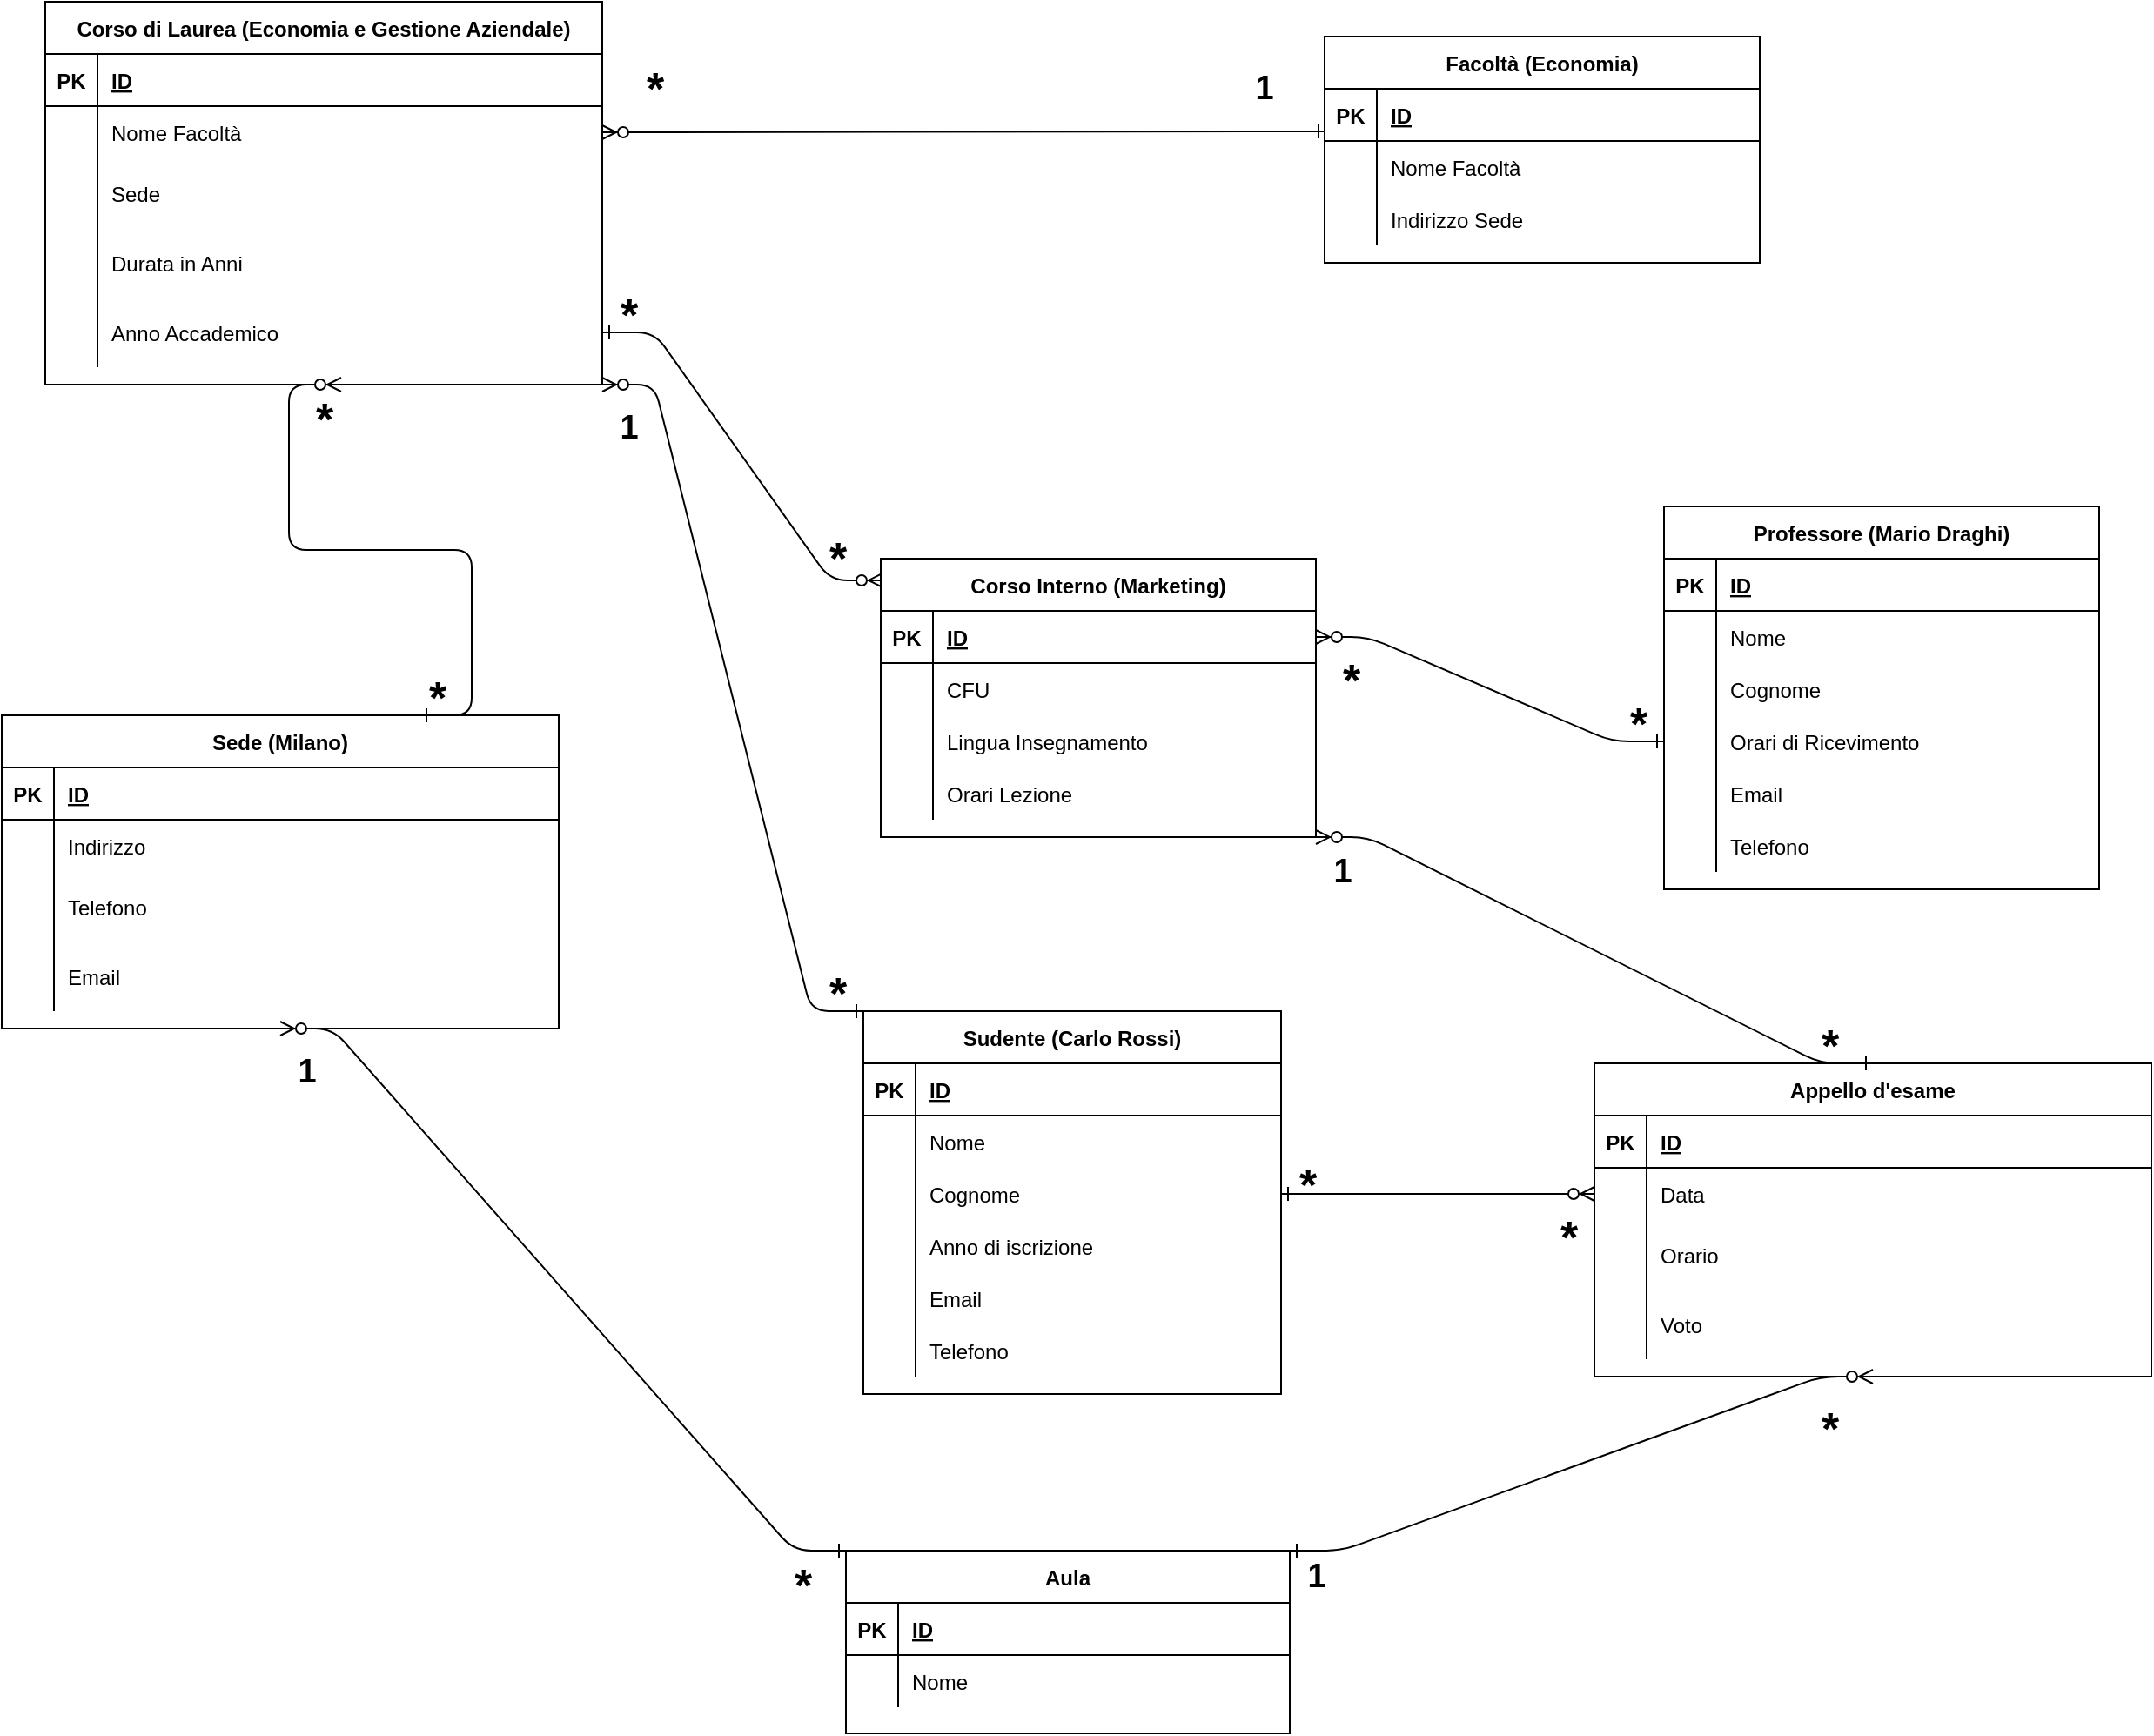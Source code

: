 <mxfile version="16.5.3" type="device"><diagram id="R2lEEEUBdFMjLlhIrx00" name="Page-1"><mxGraphModel dx="2333" dy="781" grid="1" gridSize="10" guides="1" tooltips="1" connect="1" arrows="1" fold="1" page="1" pageScale="1" pageWidth="850" pageHeight="1100" math="0" shadow="0" extFonts="Permanent Marker^https://fonts.googleapis.com/css?family=Permanent+Marker"><root><mxCell id="0"/><mxCell id="1" parent="0"/><mxCell id="C-vyLk0tnHw3VtMMgP7b-1" value="" style="edgeStyle=entityRelationEdgeStyle;endArrow=ERzeroToMany;startArrow=ERone;endFill=1;startFill=0;exitX=0;exitY=0.5;exitDx=0;exitDy=0;entryX=1;entryY=0.5;entryDx=0;entryDy=0;" parent="1" source="2PFIJCaMEV4YmqfhCvTk-51" target="C-vyLk0tnHw3VtMMgP7b-3" edge="1"><mxGeometry width="100" height="100" relative="1" as="geometry"><mxPoint x="200" y="800" as="sourcePoint"/><mxPoint x="150" y="640" as="targetPoint"/></mxGeometry></mxCell><mxCell id="C-vyLk0tnHw3VtMMgP7b-12" value="" style="edgeStyle=entityRelationEdgeStyle;endArrow=ERzeroToMany;startArrow=ERone;endFill=1;startFill=0;entryX=0.004;entryY=0.078;entryDx=0;entryDy=0;entryPerimeter=0;exitX=1;exitY=0.5;exitDx=0;exitDy=0;" parent="1" source="2PFIJCaMEV4YmqfhCvTk-121" target="C-vyLk0tnHw3VtMMgP7b-2" edge="1"><mxGeometry width="100" height="100" relative="1" as="geometry"><mxPoint x="180" y="480" as="sourcePoint"/><mxPoint x="260" y="340" as="targetPoint"/></mxGeometry></mxCell><mxCell id="C-vyLk0tnHw3VtMMgP7b-2" value="Corso Interno (Marketing)" style="shape=table;startSize=30;container=1;collapsible=1;childLayout=tableLayout;fixedRows=1;rowLines=0;fontStyle=1;align=center;resizeLast=1;" parent="1" vertex="1"><mxGeometry x="-80" y="410" width="250" height="160" as="geometry"/></mxCell><mxCell id="C-vyLk0tnHw3VtMMgP7b-3" value="" style="shape=partialRectangle;collapsible=0;dropTarget=0;pointerEvents=0;fillColor=none;points=[[0,0.5],[1,0.5]];portConstraint=eastwest;top=0;left=0;right=0;bottom=1;" parent="C-vyLk0tnHw3VtMMgP7b-2" vertex="1"><mxGeometry y="30" width="250" height="30" as="geometry"/></mxCell><mxCell id="C-vyLk0tnHw3VtMMgP7b-4" value="PK" style="shape=partialRectangle;overflow=hidden;connectable=0;fillColor=none;top=0;left=0;bottom=0;right=0;fontStyle=1;" parent="C-vyLk0tnHw3VtMMgP7b-3" vertex="1"><mxGeometry width="30" height="30" as="geometry"><mxRectangle width="30" height="30" as="alternateBounds"/></mxGeometry></mxCell><mxCell id="C-vyLk0tnHw3VtMMgP7b-5" value="ID" style="shape=partialRectangle;overflow=hidden;connectable=0;fillColor=none;top=0;left=0;bottom=0;right=0;align=left;spacingLeft=6;fontStyle=5;" parent="C-vyLk0tnHw3VtMMgP7b-3" vertex="1"><mxGeometry x="30" width="220" height="30" as="geometry"><mxRectangle width="220" height="30" as="alternateBounds"/></mxGeometry></mxCell><mxCell id="C-vyLk0tnHw3VtMMgP7b-6" value="" style="shape=partialRectangle;collapsible=0;dropTarget=0;pointerEvents=0;fillColor=none;points=[[0,0.5],[1,0.5]];portConstraint=eastwest;top=0;left=0;right=0;bottom=0;" parent="C-vyLk0tnHw3VtMMgP7b-2" vertex="1"><mxGeometry y="60" width="250" height="30" as="geometry"/></mxCell><mxCell id="C-vyLk0tnHw3VtMMgP7b-7" value="" style="shape=partialRectangle;overflow=hidden;connectable=0;fillColor=none;top=0;left=0;bottom=0;right=0;" parent="C-vyLk0tnHw3VtMMgP7b-6" vertex="1"><mxGeometry width="30" height="30" as="geometry"><mxRectangle width="30" height="30" as="alternateBounds"/></mxGeometry></mxCell><mxCell id="C-vyLk0tnHw3VtMMgP7b-8" value="CFU" style="shape=partialRectangle;overflow=hidden;connectable=0;fillColor=none;top=0;left=0;bottom=0;right=0;align=left;spacingLeft=6;" parent="C-vyLk0tnHw3VtMMgP7b-6" vertex="1"><mxGeometry x="30" width="220" height="30" as="geometry"><mxRectangle width="220" height="30" as="alternateBounds"/></mxGeometry></mxCell><mxCell id="2PFIJCaMEV4YmqfhCvTk-15" value="" style="shape=partialRectangle;collapsible=0;dropTarget=0;pointerEvents=0;fillColor=none;points=[[0,0.5],[1,0.5]];portConstraint=eastwest;top=0;left=0;right=0;bottom=0;" vertex="1" parent="C-vyLk0tnHw3VtMMgP7b-2"><mxGeometry y="90" width="250" height="30" as="geometry"/></mxCell><mxCell id="2PFIJCaMEV4YmqfhCvTk-16" value="" style="shape=partialRectangle;overflow=hidden;connectable=0;fillColor=none;top=0;left=0;bottom=0;right=0;" vertex="1" parent="2PFIJCaMEV4YmqfhCvTk-15"><mxGeometry width="30" height="30" as="geometry"><mxRectangle width="30" height="30" as="alternateBounds"/></mxGeometry></mxCell><mxCell id="2PFIJCaMEV4YmqfhCvTk-17" value="Lingua Insegnamento" style="shape=partialRectangle;overflow=hidden;connectable=0;fillColor=none;top=0;left=0;bottom=0;right=0;align=left;spacingLeft=6;" vertex="1" parent="2PFIJCaMEV4YmqfhCvTk-15"><mxGeometry x="30" width="220" height="30" as="geometry"><mxRectangle width="220" height="30" as="alternateBounds"/></mxGeometry></mxCell><mxCell id="2PFIJCaMEV4YmqfhCvTk-151" value="" style="shape=partialRectangle;collapsible=0;dropTarget=0;pointerEvents=0;fillColor=none;points=[[0,0.5],[1,0.5]];portConstraint=eastwest;top=0;left=0;right=0;bottom=0;" vertex="1" parent="C-vyLk0tnHw3VtMMgP7b-2"><mxGeometry y="120" width="250" height="30" as="geometry"/></mxCell><mxCell id="2PFIJCaMEV4YmqfhCvTk-152" value="" style="shape=partialRectangle;overflow=hidden;connectable=0;fillColor=none;top=0;left=0;bottom=0;right=0;" vertex="1" parent="2PFIJCaMEV4YmqfhCvTk-151"><mxGeometry width="30" height="30" as="geometry"><mxRectangle width="30" height="30" as="alternateBounds"/></mxGeometry></mxCell><mxCell id="2PFIJCaMEV4YmqfhCvTk-153" value="Orari Lezione" style="shape=partialRectangle;overflow=hidden;connectable=0;fillColor=none;top=0;left=0;bottom=0;right=0;align=left;spacingLeft=6;" vertex="1" parent="2PFIJCaMEV4YmqfhCvTk-151"><mxGeometry x="30" width="220" height="30" as="geometry"><mxRectangle width="220" height="30" as="alternateBounds"/></mxGeometry></mxCell><mxCell id="2PFIJCaMEV4YmqfhCvTk-18" value="Sudente (Carlo Rossi)" style="shape=table;startSize=30;container=1;collapsible=1;childLayout=tableLayout;fixedRows=1;rowLines=0;fontStyle=1;align=center;resizeLast=1;" vertex="1" parent="1"><mxGeometry x="-90" y="670" width="240" height="220" as="geometry"/></mxCell><mxCell id="2PFIJCaMEV4YmqfhCvTk-19" value="" style="shape=partialRectangle;collapsible=0;dropTarget=0;pointerEvents=0;fillColor=none;points=[[0,0.5],[1,0.5]];portConstraint=eastwest;top=0;left=0;right=0;bottom=1;" vertex="1" parent="2PFIJCaMEV4YmqfhCvTk-18"><mxGeometry y="30" width="240" height="30" as="geometry"/></mxCell><mxCell id="2PFIJCaMEV4YmqfhCvTk-20" value="PK" style="shape=partialRectangle;overflow=hidden;connectable=0;fillColor=none;top=0;left=0;bottom=0;right=0;fontStyle=1;" vertex="1" parent="2PFIJCaMEV4YmqfhCvTk-19"><mxGeometry width="30" height="30" as="geometry"><mxRectangle width="30" height="30" as="alternateBounds"/></mxGeometry></mxCell><mxCell id="2PFIJCaMEV4YmqfhCvTk-21" value="ID" style="shape=partialRectangle;overflow=hidden;connectable=0;fillColor=none;top=0;left=0;bottom=0;right=0;align=left;spacingLeft=6;fontStyle=5;" vertex="1" parent="2PFIJCaMEV4YmqfhCvTk-19"><mxGeometry x="30" width="210" height="30" as="geometry"><mxRectangle width="210" height="30" as="alternateBounds"/></mxGeometry></mxCell><mxCell id="2PFIJCaMEV4YmqfhCvTk-22" value="" style="shape=partialRectangle;collapsible=0;dropTarget=0;pointerEvents=0;fillColor=none;points=[[0,0.5],[1,0.5]];portConstraint=eastwest;top=0;left=0;right=0;bottom=0;" vertex="1" parent="2PFIJCaMEV4YmqfhCvTk-18"><mxGeometry y="60" width="240" height="30" as="geometry"/></mxCell><mxCell id="2PFIJCaMEV4YmqfhCvTk-23" value="" style="shape=partialRectangle;overflow=hidden;connectable=0;fillColor=none;top=0;left=0;bottom=0;right=0;" vertex="1" parent="2PFIJCaMEV4YmqfhCvTk-22"><mxGeometry width="30" height="30" as="geometry"><mxRectangle width="30" height="30" as="alternateBounds"/></mxGeometry></mxCell><mxCell id="2PFIJCaMEV4YmqfhCvTk-24" value="Nome" style="shape=partialRectangle;overflow=hidden;connectable=0;fillColor=none;top=0;left=0;bottom=0;right=0;align=left;spacingLeft=6;" vertex="1" parent="2PFIJCaMEV4YmqfhCvTk-22"><mxGeometry x="30" width="210" height="30" as="geometry"><mxRectangle width="210" height="30" as="alternateBounds"/></mxGeometry></mxCell><mxCell id="2PFIJCaMEV4YmqfhCvTk-25" value="" style="shape=partialRectangle;collapsible=0;dropTarget=0;pointerEvents=0;fillColor=none;points=[[0,0.5],[1,0.5]];portConstraint=eastwest;top=0;left=0;right=0;bottom=0;" vertex="1" parent="2PFIJCaMEV4YmqfhCvTk-18"><mxGeometry y="90" width="240" height="30" as="geometry"/></mxCell><mxCell id="2PFIJCaMEV4YmqfhCvTk-26" value="" style="shape=partialRectangle;overflow=hidden;connectable=0;fillColor=none;top=0;left=0;bottom=0;right=0;" vertex="1" parent="2PFIJCaMEV4YmqfhCvTk-25"><mxGeometry width="30" height="30" as="geometry"><mxRectangle width="30" height="30" as="alternateBounds"/></mxGeometry></mxCell><mxCell id="2PFIJCaMEV4YmqfhCvTk-27" value="Cognome" style="shape=partialRectangle;overflow=hidden;connectable=0;fillColor=none;top=0;left=0;bottom=0;right=0;align=left;spacingLeft=6;" vertex="1" parent="2PFIJCaMEV4YmqfhCvTk-25"><mxGeometry x="30" width="210" height="30" as="geometry"><mxRectangle width="210" height="30" as="alternateBounds"/></mxGeometry></mxCell><mxCell id="2PFIJCaMEV4YmqfhCvTk-28" value="" style="shape=partialRectangle;collapsible=0;dropTarget=0;pointerEvents=0;fillColor=none;points=[[0,0.5],[1,0.5]];portConstraint=eastwest;top=0;left=0;right=0;bottom=0;" vertex="1" parent="2PFIJCaMEV4YmqfhCvTk-18"><mxGeometry y="120" width="240" height="30" as="geometry"/></mxCell><mxCell id="2PFIJCaMEV4YmqfhCvTk-29" value="" style="shape=partialRectangle;overflow=hidden;connectable=0;fillColor=none;top=0;left=0;bottom=0;right=0;" vertex="1" parent="2PFIJCaMEV4YmqfhCvTk-28"><mxGeometry width="30" height="30" as="geometry"><mxRectangle width="30" height="30" as="alternateBounds"/></mxGeometry></mxCell><mxCell id="2PFIJCaMEV4YmqfhCvTk-30" value="Anno di iscrizione" style="shape=partialRectangle;overflow=hidden;connectable=0;fillColor=none;top=0;left=0;bottom=0;right=0;align=left;spacingLeft=6;" vertex="1" parent="2PFIJCaMEV4YmqfhCvTk-28"><mxGeometry x="30" width="210" height="30" as="geometry"><mxRectangle width="210" height="30" as="alternateBounds"/></mxGeometry></mxCell><mxCell id="2PFIJCaMEV4YmqfhCvTk-31" value="" style="shape=partialRectangle;collapsible=0;dropTarget=0;pointerEvents=0;fillColor=none;points=[[0,0.5],[1,0.5]];portConstraint=eastwest;top=0;left=0;right=0;bottom=0;" vertex="1" parent="2PFIJCaMEV4YmqfhCvTk-18"><mxGeometry y="150" width="240" height="30" as="geometry"/></mxCell><mxCell id="2PFIJCaMEV4YmqfhCvTk-32" value="" style="shape=partialRectangle;overflow=hidden;connectable=0;fillColor=none;top=0;left=0;bottom=0;right=0;" vertex="1" parent="2PFIJCaMEV4YmqfhCvTk-31"><mxGeometry width="30" height="30" as="geometry"><mxRectangle width="30" height="30" as="alternateBounds"/></mxGeometry></mxCell><mxCell id="2PFIJCaMEV4YmqfhCvTk-33" value="Email" style="shape=partialRectangle;overflow=hidden;connectable=0;fillColor=none;top=0;left=0;bottom=0;right=0;align=left;spacingLeft=6;" vertex="1" parent="2PFIJCaMEV4YmqfhCvTk-31"><mxGeometry x="30" width="210" height="30" as="geometry"><mxRectangle width="210" height="30" as="alternateBounds"/></mxGeometry></mxCell><mxCell id="2PFIJCaMEV4YmqfhCvTk-34" value="" style="shape=partialRectangle;collapsible=0;dropTarget=0;pointerEvents=0;fillColor=none;points=[[0,0.5],[1,0.5]];portConstraint=eastwest;top=0;left=0;right=0;bottom=0;" vertex="1" parent="2PFIJCaMEV4YmqfhCvTk-18"><mxGeometry y="180" width="240" height="30" as="geometry"/></mxCell><mxCell id="2PFIJCaMEV4YmqfhCvTk-35" value="" style="shape=partialRectangle;overflow=hidden;connectable=0;fillColor=none;top=0;left=0;bottom=0;right=0;" vertex="1" parent="2PFIJCaMEV4YmqfhCvTk-34"><mxGeometry width="30" height="30" as="geometry"><mxRectangle width="30" height="30" as="alternateBounds"/></mxGeometry></mxCell><mxCell id="2PFIJCaMEV4YmqfhCvTk-36" value="Telefono" style="shape=partialRectangle;overflow=hidden;connectable=0;fillColor=none;top=0;left=0;bottom=0;right=0;align=left;spacingLeft=6;" vertex="1" parent="2PFIJCaMEV4YmqfhCvTk-34"><mxGeometry x="30" width="210" height="30" as="geometry"><mxRectangle width="210" height="30" as="alternateBounds"/></mxGeometry></mxCell><mxCell id="2PFIJCaMEV4YmqfhCvTk-41" value="Professore (Mario Draghi)" style="shape=table;startSize=30;container=1;collapsible=1;childLayout=tableLayout;fixedRows=1;rowLines=0;fontStyle=1;align=center;resizeLast=1;" vertex="1" parent="1"><mxGeometry x="370" y="380" width="250" height="220" as="geometry"/></mxCell><mxCell id="2PFIJCaMEV4YmqfhCvTk-42" value="" style="shape=partialRectangle;collapsible=0;dropTarget=0;pointerEvents=0;fillColor=none;points=[[0,0.5],[1,0.5]];portConstraint=eastwest;top=0;left=0;right=0;bottom=1;" vertex="1" parent="2PFIJCaMEV4YmqfhCvTk-41"><mxGeometry y="30" width="250" height="30" as="geometry"/></mxCell><mxCell id="2PFIJCaMEV4YmqfhCvTk-43" value="PK" style="shape=partialRectangle;overflow=hidden;connectable=0;fillColor=none;top=0;left=0;bottom=0;right=0;fontStyle=1;" vertex="1" parent="2PFIJCaMEV4YmqfhCvTk-42"><mxGeometry width="30" height="30" as="geometry"><mxRectangle width="30" height="30" as="alternateBounds"/></mxGeometry></mxCell><mxCell id="2PFIJCaMEV4YmqfhCvTk-44" value="ID" style="shape=partialRectangle;overflow=hidden;connectable=0;fillColor=none;top=0;left=0;bottom=0;right=0;align=left;spacingLeft=6;fontStyle=5;" vertex="1" parent="2PFIJCaMEV4YmqfhCvTk-42"><mxGeometry x="30" width="220" height="30" as="geometry"><mxRectangle width="220" height="30" as="alternateBounds"/></mxGeometry></mxCell><mxCell id="2PFIJCaMEV4YmqfhCvTk-45" value="" style="shape=partialRectangle;collapsible=0;dropTarget=0;pointerEvents=0;fillColor=none;points=[[0,0.5],[1,0.5]];portConstraint=eastwest;top=0;left=0;right=0;bottom=0;" vertex="1" parent="2PFIJCaMEV4YmqfhCvTk-41"><mxGeometry y="60" width="250" height="30" as="geometry"/></mxCell><mxCell id="2PFIJCaMEV4YmqfhCvTk-46" value="" style="shape=partialRectangle;overflow=hidden;connectable=0;fillColor=none;top=0;left=0;bottom=0;right=0;" vertex="1" parent="2PFIJCaMEV4YmqfhCvTk-45"><mxGeometry width="30" height="30" as="geometry"><mxRectangle width="30" height="30" as="alternateBounds"/></mxGeometry></mxCell><mxCell id="2PFIJCaMEV4YmqfhCvTk-47" value="Nome" style="shape=partialRectangle;overflow=hidden;connectable=0;fillColor=none;top=0;left=0;bottom=0;right=0;align=left;spacingLeft=6;" vertex="1" parent="2PFIJCaMEV4YmqfhCvTk-45"><mxGeometry x="30" width="220" height="30" as="geometry"><mxRectangle width="220" height="30" as="alternateBounds"/></mxGeometry></mxCell><mxCell id="2PFIJCaMEV4YmqfhCvTk-48" value="" style="shape=partialRectangle;collapsible=0;dropTarget=0;pointerEvents=0;fillColor=none;points=[[0,0.5],[1,0.5]];portConstraint=eastwest;top=0;left=0;right=0;bottom=0;" vertex="1" parent="2PFIJCaMEV4YmqfhCvTk-41"><mxGeometry y="90" width="250" height="30" as="geometry"/></mxCell><mxCell id="2PFIJCaMEV4YmqfhCvTk-49" value="" style="shape=partialRectangle;overflow=hidden;connectable=0;fillColor=none;top=0;left=0;bottom=0;right=0;" vertex="1" parent="2PFIJCaMEV4YmqfhCvTk-48"><mxGeometry width="30" height="30" as="geometry"><mxRectangle width="30" height="30" as="alternateBounds"/></mxGeometry></mxCell><mxCell id="2PFIJCaMEV4YmqfhCvTk-50" value="Cognome" style="shape=partialRectangle;overflow=hidden;connectable=0;fillColor=none;top=0;left=0;bottom=0;right=0;align=left;spacingLeft=6;" vertex="1" parent="2PFIJCaMEV4YmqfhCvTk-48"><mxGeometry x="30" width="220" height="30" as="geometry"><mxRectangle width="220" height="30" as="alternateBounds"/></mxGeometry></mxCell><mxCell id="2PFIJCaMEV4YmqfhCvTk-51" value="" style="shape=partialRectangle;collapsible=0;dropTarget=0;pointerEvents=0;fillColor=none;points=[[0,0.5],[1,0.5]];portConstraint=eastwest;top=0;left=0;right=0;bottom=0;" vertex="1" parent="2PFIJCaMEV4YmqfhCvTk-41"><mxGeometry y="120" width="250" height="30" as="geometry"/></mxCell><mxCell id="2PFIJCaMEV4YmqfhCvTk-52" value="" style="shape=partialRectangle;overflow=hidden;connectable=0;fillColor=none;top=0;left=0;bottom=0;right=0;" vertex="1" parent="2PFIJCaMEV4YmqfhCvTk-51"><mxGeometry width="30" height="30" as="geometry"><mxRectangle width="30" height="30" as="alternateBounds"/></mxGeometry></mxCell><mxCell id="2PFIJCaMEV4YmqfhCvTk-53" value="Orari di Ricevimento" style="shape=partialRectangle;overflow=hidden;connectable=0;fillColor=none;top=0;left=0;bottom=0;right=0;align=left;spacingLeft=6;" vertex="1" parent="2PFIJCaMEV4YmqfhCvTk-51"><mxGeometry x="30" width="220" height="30" as="geometry"><mxRectangle width="220" height="30" as="alternateBounds"/></mxGeometry></mxCell><mxCell id="2PFIJCaMEV4YmqfhCvTk-54" value="" style="shape=partialRectangle;collapsible=0;dropTarget=0;pointerEvents=0;fillColor=none;points=[[0,0.5],[1,0.5]];portConstraint=eastwest;top=0;left=0;right=0;bottom=0;" vertex="1" parent="2PFIJCaMEV4YmqfhCvTk-41"><mxGeometry y="150" width="250" height="30" as="geometry"/></mxCell><mxCell id="2PFIJCaMEV4YmqfhCvTk-55" value="" style="shape=partialRectangle;overflow=hidden;connectable=0;fillColor=none;top=0;left=0;bottom=0;right=0;" vertex="1" parent="2PFIJCaMEV4YmqfhCvTk-54"><mxGeometry width="30" height="30" as="geometry"><mxRectangle width="30" height="30" as="alternateBounds"/></mxGeometry></mxCell><mxCell id="2PFIJCaMEV4YmqfhCvTk-56" value="Email" style="shape=partialRectangle;overflow=hidden;connectable=0;fillColor=none;top=0;left=0;bottom=0;right=0;align=left;spacingLeft=6;" vertex="1" parent="2PFIJCaMEV4YmqfhCvTk-54"><mxGeometry x="30" width="220" height="30" as="geometry"><mxRectangle width="220" height="30" as="alternateBounds"/></mxGeometry></mxCell><mxCell id="2PFIJCaMEV4YmqfhCvTk-57" value="" style="shape=partialRectangle;collapsible=0;dropTarget=0;pointerEvents=0;fillColor=none;points=[[0,0.5],[1,0.5]];portConstraint=eastwest;top=0;left=0;right=0;bottom=0;" vertex="1" parent="2PFIJCaMEV4YmqfhCvTk-41"><mxGeometry y="180" width="250" height="30" as="geometry"/></mxCell><mxCell id="2PFIJCaMEV4YmqfhCvTk-58" value="" style="shape=partialRectangle;overflow=hidden;connectable=0;fillColor=none;top=0;left=0;bottom=0;right=0;" vertex="1" parent="2PFIJCaMEV4YmqfhCvTk-57"><mxGeometry width="30" height="30" as="geometry"><mxRectangle width="30" height="30" as="alternateBounds"/></mxGeometry></mxCell><mxCell id="2PFIJCaMEV4YmqfhCvTk-59" value="Telefono" style="shape=partialRectangle;overflow=hidden;connectable=0;fillColor=none;top=0;left=0;bottom=0;right=0;align=left;spacingLeft=6;" vertex="1" parent="2PFIJCaMEV4YmqfhCvTk-57"><mxGeometry x="30" width="220" height="30" as="geometry"><mxRectangle width="220" height="30" as="alternateBounds"/></mxGeometry></mxCell><mxCell id="2PFIJCaMEV4YmqfhCvTk-60" value="Facoltà (Economia)" style="shape=table;startSize=30;container=1;collapsible=1;childLayout=tableLayout;fixedRows=1;rowLines=0;fontStyle=1;align=center;resizeLast=1;" vertex="1" parent="1"><mxGeometry x="175" y="110" width="250" height="130" as="geometry"/></mxCell><mxCell id="2PFIJCaMEV4YmqfhCvTk-61" value="" style="shape=partialRectangle;collapsible=0;dropTarget=0;pointerEvents=0;fillColor=none;points=[[0,0.5],[1,0.5]];portConstraint=eastwest;top=0;left=0;right=0;bottom=1;" vertex="1" parent="2PFIJCaMEV4YmqfhCvTk-60"><mxGeometry y="30" width="250" height="30" as="geometry"/></mxCell><mxCell id="2PFIJCaMEV4YmqfhCvTk-62" value="PK" style="shape=partialRectangle;overflow=hidden;connectable=0;fillColor=none;top=0;left=0;bottom=0;right=0;fontStyle=1;" vertex="1" parent="2PFIJCaMEV4YmqfhCvTk-61"><mxGeometry width="30" height="30" as="geometry"><mxRectangle width="30" height="30" as="alternateBounds"/></mxGeometry></mxCell><mxCell id="2PFIJCaMEV4YmqfhCvTk-63" value="ID" style="shape=partialRectangle;overflow=hidden;connectable=0;fillColor=none;top=0;left=0;bottom=0;right=0;align=left;spacingLeft=6;fontStyle=5;" vertex="1" parent="2PFIJCaMEV4YmqfhCvTk-61"><mxGeometry x="30" width="220" height="30" as="geometry"><mxRectangle width="220" height="30" as="alternateBounds"/></mxGeometry></mxCell><mxCell id="2PFIJCaMEV4YmqfhCvTk-64" value="" style="shape=partialRectangle;collapsible=0;dropTarget=0;pointerEvents=0;fillColor=none;points=[[0,0.5],[1,0.5]];portConstraint=eastwest;top=0;left=0;right=0;bottom=0;" vertex="1" parent="2PFIJCaMEV4YmqfhCvTk-60"><mxGeometry y="60" width="250" height="30" as="geometry"/></mxCell><mxCell id="2PFIJCaMEV4YmqfhCvTk-65" value="" style="shape=partialRectangle;overflow=hidden;connectable=0;fillColor=none;top=0;left=0;bottom=0;right=0;" vertex="1" parent="2PFIJCaMEV4YmqfhCvTk-64"><mxGeometry width="30" height="30" as="geometry"><mxRectangle width="30" height="30" as="alternateBounds"/></mxGeometry></mxCell><mxCell id="2PFIJCaMEV4YmqfhCvTk-66" value="Nome Facoltà" style="shape=partialRectangle;overflow=hidden;connectable=0;fillColor=none;top=0;left=0;bottom=0;right=0;align=left;spacingLeft=6;" vertex="1" parent="2PFIJCaMEV4YmqfhCvTk-64"><mxGeometry x="30" width="220" height="30" as="geometry"><mxRectangle width="220" height="30" as="alternateBounds"/></mxGeometry></mxCell><mxCell id="2PFIJCaMEV4YmqfhCvTk-76" value="" style="shape=partialRectangle;collapsible=0;dropTarget=0;pointerEvents=0;fillColor=none;points=[[0,0.5],[1,0.5]];portConstraint=eastwest;top=0;left=0;right=0;bottom=0;" vertex="1" parent="2PFIJCaMEV4YmqfhCvTk-60"><mxGeometry y="90" width="250" height="30" as="geometry"/></mxCell><mxCell id="2PFIJCaMEV4YmqfhCvTk-77" value="" style="shape=partialRectangle;overflow=hidden;connectable=0;fillColor=none;top=0;left=0;bottom=0;right=0;" vertex="1" parent="2PFIJCaMEV4YmqfhCvTk-76"><mxGeometry width="30" height="30" as="geometry"><mxRectangle width="30" height="30" as="alternateBounds"/></mxGeometry></mxCell><mxCell id="2PFIJCaMEV4YmqfhCvTk-78" value="Indirizzo Sede" style="shape=partialRectangle;overflow=hidden;connectable=0;fillColor=none;top=0;left=0;bottom=0;right=0;align=left;spacingLeft=6;" vertex="1" parent="2PFIJCaMEV4YmqfhCvTk-76"><mxGeometry x="30" width="220" height="30" as="geometry"><mxRectangle width="220" height="30" as="alternateBounds"/></mxGeometry></mxCell><mxCell id="2PFIJCaMEV4YmqfhCvTk-79" value="Corso di Laurea (Economia e Gestione Aziendale)" style="shape=table;startSize=30;container=1;collapsible=1;childLayout=tableLayout;fixedRows=1;rowLines=0;fontStyle=1;align=center;resizeLast=1;" vertex="1" parent="1"><mxGeometry x="-560" y="90" width="320" height="220" as="geometry"/></mxCell><mxCell id="2PFIJCaMEV4YmqfhCvTk-80" value="" style="shape=partialRectangle;collapsible=0;dropTarget=0;pointerEvents=0;fillColor=none;points=[[0,0.5],[1,0.5]];portConstraint=eastwest;top=0;left=0;right=0;bottom=1;" vertex="1" parent="2PFIJCaMEV4YmqfhCvTk-79"><mxGeometry y="30" width="320" height="30" as="geometry"/></mxCell><mxCell id="2PFIJCaMEV4YmqfhCvTk-81" value="PK" style="shape=partialRectangle;overflow=hidden;connectable=0;fillColor=none;top=0;left=0;bottom=0;right=0;fontStyle=1;" vertex="1" parent="2PFIJCaMEV4YmqfhCvTk-80"><mxGeometry width="30" height="30" as="geometry"><mxRectangle width="30" height="30" as="alternateBounds"/></mxGeometry></mxCell><mxCell id="2PFIJCaMEV4YmqfhCvTk-82" value="ID" style="shape=partialRectangle;overflow=hidden;connectable=0;fillColor=none;top=0;left=0;bottom=0;right=0;align=left;spacingLeft=6;fontStyle=5;" vertex="1" parent="2PFIJCaMEV4YmqfhCvTk-80"><mxGeometry x="30" width="290" height="30" as="geometry"><mxRectangle width="290" height="30" as="alternateBounds"/></mxGeometry></mxCell><mxCell id="2PFIJCaMEV4YmqfhCvTk-83" value="" style="shape=partialRectangle;collapsible=0;dropTarget=0;pointerEvents=0;fillColor=none;points=[[0,0.5],[1,0.5]];portConstraint=eastwest;top=0;left=0;right=0;bottom=0;" vertex="1" parent="2PFIJCaMEV4YmqfhCvTk-79"><mxGeometry y="60" width="320" height="30" as="geometry"/></mxCell><mxCell id="2PFIJCaMEV4YmqfhCvTk-84" value="" style="shape=partialRectangle;overflow=hidden;connectable=0;fillColor=none;top=0;left=0;bottom=0;right=0;" vertex="1" parent="2PFIJCaMEV4YmqfhCvTk-83"><mxGeometry width="30" height="30" as="geometry"><mxRectangle width="30" height="30" as="alternateBounds"/></mxGeometry></mxCell><mxCell id="2PFIJCaMEV4YmqfhCvTk-85" value="Nome Facoltà" style="shape=partialRectangle;overflow=hidden;connectable=0;fillColor=none;top=0;left=0;bottom=0;right=0;align=left;spacingLeft=6;" vertex="1" parent="2PFIJCaMEV4YmqfhCvTk-83"><mxGeometry x="30" width="290" height="30" as="geometry"><mxRectangle width="290" height="30" as="alternateBounds"/></mxGeometry></mxCell><mxCell id="2PFIJCaMEV4YmqfhCvTk-86" value="" style="shape=partialRectangle;collapsible=0;dropTarget=0;pointerEvents=0;fillColor=none;points=[[0,0.5],[1,0.5]];portConstraint=eastwest;top=0;left=0;right=0;bottom=0;" vertex="1" parent="2PFIJCaMEV4YmqfhCvTk-79"><mxGeometry y="90" width="320" height="40" as="geometry"/></mxCell><mxCell id="2PFIJCaMEV4YmqfhCvTk-87" value="" style="shape=partialRectangle;overflow=hidden;connectable=0;fillColor=none;top=0;left=0;bottom=0;right=0;" vertex="1" parent="2PFIJCaMEV4YmqfhCvTk-86"><mxGeometry width="30" height="40" as="geometry"><mxRectangle width="30" height="40" as="alternateBounds"/></mxGeometry></mxCell><mxCell id="2PFIJCaMEV4YmqfhCvTk-88" value="Sede" style="shape=partialRectangle;overflow=hidden;connectable=0;fillColor=none;top=0;left=0;bottom=0;right=0;align=left;spacingLeft=6;" vertex="1" parent="2PFIJCaMEV4YmqfhCvTk-86"><mxGeometry x="30" width="290" height="40" as="geometry"><mxRectangle width="290" height="40" as="alternateBounds"/></mxGeometry></mxCell><mxCell id="2PFIJCaMEV4YmqfhCvTk-104" value="" style="shape=partialRectangle;collapsible=0;dropTarget=0;pointerEvents=0;fillColor=none;points=[[0,0.5],[1,0.5]];portConstraint=eastwest;top=0;left=0;right=0;bottom=0;" vertex="1" parent="2PFIJCaMEV4YmqfhCvTk-79"><mxGeometry y="130" width="320" height="40" as="geometry"/></mxCell><mxCell id="2PFIJCaMEV4YmqfhCvTk-105" value="" style="shape=partialRectangle;overflow=hidden;connectable=0;fillColor=none;top=0;left=0;bottom=0;right=0;" vertex="1" parent="2PFIJCaMEV4YmqfhCvTk-104"><mxGeometry width="30" height="40" as="geometry"><mxRectangle width="30" height="40" as="alternateBounds"/></mxGeometry></mxCell><mxCell id="2PFIJCaMEV4YmqfhCvTk-106" value="Durata in Anni" style="shape=partialRectangle;overflow=hidden;connectable=0;fillColor=none;top=0;left=0;bottom=0;right=0;align=left;spacingLeft=6;" vertex="1" parent="2PFIJCaMEV4YmqfhCvTk-104"><mxGeometry x="30" width="290" height="40" as="geometry"><mxRectangle width="290" height="40" as="alternateBounds"/></mxGeometry></mxCell><mxCell id="2PFIJCaMEV4YmqfhCvTk-121" value="" style="shape=partialRectangle;collapsible=0;dropTarget=0;pointerEvents=0;fillColor=none;points=[[0,0.5],[1,0.5]];portConstraint=eastwest;top=0;left=0;right=0;bottom=0;" vertex="1" parent="2PFIJCaMEV4YmqfhCvTk-79"><mxGeometry y="170" width="320" height="40" as="geometry"/></mxCell><mxCell id="2PFIJCaMEV4YmqfhCvTk-122" value="" style="shape=partialRectangle;overflow=hidden;connectable=0;fillColor=none;top=0;left=0;bottom=0;right=0;" vertex="1" parent="2PFIJCaMEV4YmqfhCvTk-121"><mxGeometry width="30" height="40" as="geometry"><mxRectangle width="30" height="40" as="alternateBounds"/></mxGeometry></mxCell><mxCell id="2PFIJCaMEV4YmqfhCvTk-123" value="Anno Accademico" style="shape=partialRectangle;overflow=hidden;connectable=0;fillColor=none;top=0;left=0;bottom=0;right=0;align=left;spacingLeft=6;" vertex="1" parent="2PFIJCaMEV4YmqfhCvTk-121"><mxGeometry x="30" width="290" height="40" as="geometry"><mxRectangle width="290" height="40" as="alternateBounds"/></mxGeometry></mxCell><mxCell id="2PFIJCaMEV4YmqfhCvTk-107" value="Sede (Milano)" style="shape=table;startSize=30;container=1;collapsible=1;childLayout=tableLayout;fixedRows=1;rowLines=0;fontStyle=1;align=center;resizeLast=1;" vertex="1" parent="1"><mxGeometry x="-585" y="500" width="320" height="180" as="geometry"/></mxCell><mxCell id="2PFIJCaMEV4YmqfhCvTk-108" value="" style="shape=partialRectangle;collapsible=0;dropTarget=0;pointerEvents=0;fillColor=none;points=[[0,0.5],[1,0.5]];portConstraint=eastwest;top=0;left=0;right=0;bottom=1;" vertex="1" parent="2PFIJCaMEV4YmqfhCvTk-107"><mxGeometry y="30" width="320" height="30" as="geometry"/></mxCell><mxCell id="2PFIJCaMEV4YmqfhCvTk-109" value="PK" style="shape=partialRectangle;overflow=hidden;connectable=0;fillColor=none;top=0;left=0;bottom=0;right=0;fontStyle=1;" vertex="1" parent="2PFIJCaMEV4YmqfhCvTk-108"><mxGeometry width="30" height="30" as="geometry"><mxRectangle width="30" height="30" as="alternateBounds"/></mxGeometry></mxCell><mxCell id="2PFIJCaMEV4YmqfhCvTk-110" value="ID" style="shape=partialRectangle;overflow=hidden;connectable=0;fillColor=none;top=0;left=0;bottom=0;right=0;align=left;spacingLeft=6;fontStyle=5;" vertex="1" parent="2PFIJCaMEV4YmqfhCvTk-108"><mxGeometry x="30" width="290" height="30" as="geometry"><mxRectangle width="290" height="30" as="alternateBounds"/></mxGeometry></mxCell><mxCell id="2PFIJCaMEV4YmqfhCvTk-111" value="" style="shape=partialRectangle;collapsible=0;dropTarget=0;pointerEvents=0;fillColor=none;points=[[0,0.5],[1,0.5]];portConstraint=eastwest;top=0;left=0;right=0;bottom=0;" vertex="1" parent="2PFIJCaMEV4YmqfhCvTk-107"><mxGeometry y="60" width="320" height="30" as="geometry"/></mxCell><mxCell id="2PFIJCaMEV4YmqfhCvTk-112" value="" style="shape=partialRectangle;overflow=hidden;connectable=0;fillColor=none;top=0;left=0;bottom=0;right=0;" vertex="1" parent="2PFIJCaMEV4YmqfhCvTk-111"><mxGeometry width="30" height="30" as="geometry"><mxRectangle width="30" height="30" as="alternateBounds"/></mxGeometry></mxCell><mxCell id="2PFIJCaMEV4YmqfhCvTk-113" value="Indirizzo" style="shape=partialRectangle;overflow=hidden;connectable=0;fillColor=none;top=0;left=0;bottom=0;right=0;align=left;spacingLeft=6;" vertex="1" parent="2PFIJCaMEV4YmqfhCvTk-111"><mxGeometry x="30" width="290" height="30" as="geometry"><mxRectangle width="290" height="30" as="alternateBounds"/></mxGeometry></mxCell><mxCell id="2PFIJCaMEV4YmqfhCvTk-114" value="" style="shape=partialRectangle;collapsible=0;dropTarget=0;pointerEvents=0;fillColor=none;points=[[0,0.5],[1,0.5]];portConstraint=eastwest;top=0;left=0;right=0;bottom=0;" vertex="1" parent="2PFIJCaMEV4YmqfhCvTk-107"><mxGeometry y="90" width="320" height="40" as="geometry"/></mxCell><mxCell id="2PFIJCaMEV4YmqfhCvTk-115" value="" style="shape=partialRectangle;overflow=hidden;connectable=0;fillColor=none;top=0;left=0;bottom=0;right=0;" vertex="1" parent="2PFIJCaMEV4YmqfhCvTk-114"><mxGeometry width="30" height="40" as="geometry"><mxRectangle width="30" height="40" as="alternateBounds"/></mxGeometry></mxCell><mxCell id="2PFIJCaMEV4YmqfhCvTk-116" value="Telefono" style="shape=partialRectangle;overflow=hidden;connectable=0;fillColor=none;top=0;left=0;bottom=0;right=0;align=left;spacingLeft=6;" vertex="1" parent="2PFIJCaMEV4YmqfhCvTk-114"><mxGeometry x="30" width="290" height="40" as="geometry"><mxRectangle width="290" height="40" as="alternateBounds"/></mxGeometry></mxCell><mxCell id="2PFIJCaMEV4YmqfhCvTk-124" value="" style="shape=partialRectangle;collapsible=0;dropTarget=0;pointerEvents=0;fillColor=none;points=[[0,0.5],[1,0.5]];portConstraint=eastwest;top=0;left=0;right=0;bottom=0;" vertex="1" parent="2PFIJCaMEV4YmqfhCvTk-107"><mxGeometry y="130" width="320" height="40" as="geometry"/></mxCell><mxCell id="2PFIJCaMEV4YmqfhCvTk-125" value="" style="shape=partialRectangle;overflow=hidden;connectable=0;fillColor=none;top=0;left=0;bottom=0;right=0;" vertex="1" parent="2PFIJCaMEV4YmqfhCvTk-124"><mxGeometry width="30" height="40" as="geometry"><mxRectangle width="30" height="40" as="alternateBounds"/></mxGeometry></mxCell><mxCell id="2PFIJCaMEV4YmqfhCvTk-126" value="Email" style="shape=partialRectangle;overflow=hidden;connectable=0;fillColor=none;top=0;left=0;bottom=0;right=0;align=left;spacingLeft=6;" vertex="1" parent="2PFIJCaMEV4YmqfhCvTk-124"><mxGeometry x="30" width="290" height="40" as="geometry"><mxRectangle width="290" height="40" as="alternateBounds"/></mxGeometry></mxCell><mxCell id="2PFIJCaMEV4YmqfhCvTk-127" value="Appello d'esame" style="shape=table;startSize=30;container=1;collapsible=1;childLayout=tableLayout;fixedRows=1;rowLines=0;fontStyle=1;align=center;resizeLast=1;" vertex="1" parent="1"><mxGeometry x="330" y="700" width="320" height="180" as="geometry"/></mxCell><mxCell id="2PFIJCaMEV4YmqfhCvTk-128" value="" style="shape=partialRectangle;collapsible=0;dropTarget=0;pointerEvents=0;fillColor=none;points=[[0,0.5],[1,0.5]];portConstraint=eastwest;top=0;left=0;right=0;bottom=1;" vertex="1" parent="2PFIJCaMEV4YmqfhCvTk-127"><mxGeometry y="30" width="320" height="30" as="geometry"/></mxCell><mxCell id="2PFIJCaMEV4YmqfhCvTk-129" value="PK" style="shape=partialRectangle;overflow=hidden;connectable=0;fillColor=none;top=0;left=0;bottom=0;right=0;fontStyle=1;" vertex="1" parent="2PFIJCaMEV4YmqfhCvTk-128"><mxGeometry width="30" height="30" as="geometry"><mxRectangle width="30" height="30" as="alternateBounds"/></mxGeometry></mxCell><mxCell id="2PFIJCaMEV4YmqfhCvTk-130" value="ID" style="shape=partialRectangle;overflow=hidden;connectable=0;fillColor=none;top=0;left=0;bottom=0;right=0;align=left;spacingLeft=6;fontStyle=5;" vertex="1" parent="2PFIJCaMEV4YmqfhCvTk-128"><mxGeometry x="30" width="290" height="30" as="geometry"><mxRectangle width="290" height="30" as="alternateBounds"/></mxGeometry></mxCell><mxCell id="2PFIJCaMEV4YmqfhCvTk-131" value="" style="shape=partialRectangle;collapsible=0;dropTarget=0;pointerEvents=0;fillColor=none;points=[[0,0.5],[1,0.5]];portConstraint=eastwest;top=0;left=0;right=0;bottom=0;" vertex="1" parent="2PFIJCaMEV4YmqfhCvTk-127"><mxGeometry y="60" width="320" height="30" as="geometry"/></mxCell><mxCell id="2PFIJCaMEV4YmqfhCvTk-132" value="" style="shape=partialRectangle;overflow=hidden;connectable=0;fillColor=none;top=0;left=0;bottom=0;right=0;" vertex="1" parent="2PFIJCaMEV4YmqfhCvTk-131"><mxGeometry width="30" height="30" as="geometry"><mxRectangle width="30" height="30" as="alternateBounds"/></mxGeometry></mxCell><mxCell id="2PFIJCaMEV4YmqfhCvTk-133" value="Data" style="shape=partialRectangle;overflow=hidden;connectable=0;fillColor=none;top=0;left=0;bottom=0;right=0;align=left;spacingLeft=6;" vertex="1" parent="2PFIJCaMEV4YmqfhCvTk-131"><mxGeometry x="30" width="290" height="30" as="geometry"><mxRectangle width="290" height="30" as="alternateBounds"/></mxGeometry></mxCell><mxCell id="2PFIJCaMEV4YmqfhCvTk-134" value="" style="shape=partialRectangle;collapsible=0;dropTarget=0;pointerEvents=0;fillColor=none;points=[[0,0.5],[1,0.5]];portConstraint=eastwest;top=0;left=0;right=0;bottom=0;" vertex="1" parent="2PFIJCaMEV4YmqfhCvTk-127"><mxGeometry y="90" width="320" height="40" as="geometry"/></mxCell><mxCell id="2PFIJCaMEV4YmqfhCvTk-135" value="" style="shape=partialRectangle;overflow=hidden;connectable=0;fillColor=none;top=0;left=0;bottom=0;right=0;" vertex="1" parent="2PFIJCaMEV4YmqfhCvTk-134"><mxGeometry width="30" height="40" as="geometry"><mxRectangle width="30" height="40" as="alternateBounds"/></mxGeometry></mxCell><mxCell id="2PFIJCaMEV4YmqfhCvTk-136" value="Orario" style="shape=partialRectangle;overflow=hidden;connectable=0;fillColor=none;top=0;left=0;bottom=0;right=0;align=left;spacingLeft=6;" vertex="1" parent="2PFIJCaMEV4YmqfhCvTk-134"><mxGeometry x="30" width="290" height="40" as="geometry"><mxRectangle width="290" height="40" as="alternateBounds"/></mxGeometry></mxCell><mxCell id="2PFIJCaMEV4YmqfhCvTk-164" value="" style="shape=partialRectangle;collapsible=0;dropTarget=0;pointerEvents=0;fillColor=none;points=[[0,0.5],[1,0.5]];portConstraint=eastwest;top=0;left=0;right=0;bottom=0;" vertex="1" parent="2PFIJCaMEV4YmqfhCvTk-127"><mxGeometry y="130" width="320" height="40" as="geometry"/></mxCell><mxCell id="2PFIJCaMEV4YmqfhCvTk-165" value="" style="shape=partialRectangle;overflow=hidden;connectable=0;fillColor=none;top=0;left=0;bottom=0;right=0;" vertex="1" parent="2PFIJCaMEV4YmqfhCvTk-164"><mxGeometry width="30" height="40" as="geometry"><mxRectangle width="30" height="40" as="alternateBounds"/></mxGeometry></mxCell><mxCell id="2PFIJCaMEV4YmqfhCvTk-166" value="Voto" style="shape=partialRectangle;overflow=hidden;connectable=0;fillColor=none;top=0;left=0;bottom=0;right=0;align=left;spacingLeft=6;" vertex="1" parent="2PFIJCaMEV4YmqfhCvTk-164"><mxGeometry x="30" width="290" height="40" as="geometry"><mxRectangle width="290" height="40" as="alternateBounds"/></mxGeometry></mxCell><mxCell id="2PFIJCaMEV4YmqfhCvTk-143" value="" style="edgeStyle=entityRelationEdgeStyle;endArrow=ERzeroToMany;startArrow=ERone;endFill=1;startFill=0;exitX=0;exitY=0;exitDx=0;exitDy=0;entryX=1;entryY=1;entryDx=0;entryDy=0;" edge="1" parent="1" source="2PFIJCaMEV4YmqfhCvTk-18" target="2PFIJCaMEV4YmqfhCvTk-79"><mxGeometry width="100" height="100" relative="1" as="geometry"><mxPoint x="65" y="830.0" as="sourcePoint"/><mxPoint x="-270" y="310" as="targetPoint"/></mxGeometry></mxCell><mxCell id="2PFIJCaMEV4YmqfhCvTk-144" value="" style="edgeStyle=entityRelationEdgeStyle;endArrow=ERzeroToMany;startArrow=ERone;endFill=1;startFill=0;exitX=0.75;exitY=0;exitDx=0;exitDy=0;" edge="1" parent="1" source="2PFIJCaMEV4YmqfhCvTk-107"><mxGeometry width="100" height="100" relative="1" as="geometry"><mxPoint x="-185" y="705.0" as="sourcePoint"/><mxPoint x="-390" y="310" as="targetPoint"/></mxGeometry></mxCell><mxCell id="2PFIJCaMEV4YmqfhCvTk-145" value="" style="edgeStyle=entityRelationEdgeStyle;endArrow=ERzeroToMany;startArrow=ERone;endFill=1;startFill=0;exitX=1;exitY=0.5;exitDx=0;exitDy=0;entryX=0;entryY=0.5;entryDx=0;entryDy=0;" edge="1" parent="1" source="2PFIJCaMEV4YmqfhCvTk-25" target="2PFIJCaMEV4YmqfhCvTk-131"><mxGeometry width="100" height="100" relative="1" as="geometry"><mxPoint x="5" y="810.0" as="sourcePoint"/><mxPoint x="55" y="580.0" as="targetPoint"/></mxGeometry></mxCell><mxCell id="2PFIJCaMEV4YmqfhCvTk-146" value="" style="edgeStyle=entityRelationEdgeStyle;endArrow=ERzeroToMany;startArrow=ERone;endFill=1;startFill=0;exitX=0.5;exitY=0;exitDx=0;exitDy=0;entryX=1;entryY=1;entryDx=0;entryDy=0;" edge="1" parent="1" source="2PFIJCaMEV4YmqfhCvTk-127" target="C-vyLk0tnHw3VtMMgP7b-2"><mxGeometry width="100" height="100" relative="1" as="geometry"><mxPoint x="200" y="990.0" as="sourcePoint"/><mxPoint x="250" y="760.0" as="targetPoint"/></mxGeometry></mxCell><mxCell id="2PFIJCaMEV4YmqfhCvTk-147" value="" style="edgeStyle=entityRelationEdgeStyle;endArrow=ERzeroToMany;startArrow=ERone;endFill=1;startFill=0;entryX=1;entryY=0.5;entryDx=0;entryDy=0;exitX=0.002;exitY=0.816;exitDx=0;exitDy=0;exitPerimeter=0;" edge="1" parent="1" source="2PFIJCaMEV4YmqfhCvTk-61" target="2PFIJCaMEV4YmqfhCvTk-83"><mxGeometry width="100" height="100" relative="1" as="geometry"><mxPoint x="90" y="70" as="sourcePoint"/><mxPoint x="81.0" y="332.48" as="targetPoint"/></mxGeometry></mxCell><mxCell id="2PFIJCaMEV4YmqfhCvTk-181" value="" style="edgeStyle=entityRelationEdgeStyle;endArrow=ERzeroToMany;startArrow=ERone;endFill=1;startFill=0;exitX=1;exitY=0;exitDx=0;exitDy=0;entryX=0.5;entryY=1;entryDx=0;entryDy=0;" edge="1" parent="1" source="2PFIJCaMEV4YmqfhCvTk-221" target="2PFIJCaMEV4YmqfhCvTk-127"><mxGeometry width="100" height="100" relative="1" as="geometry"><mxPoint x="150" y="1040.0" as="sourcePoint"/><mxPoint x="275" y="825.0" as="targetPoint"/></mxGeometry></mxCell><mxCell id="2PFIJCaMEV4YmqfhCvTk-183" value="" style="edgeStyle=entityRelationEdgeStyle;endArrow=ERzeroToMany;startArrow=ERone;endFill=1;startFill=0;entryX=0.5;entryY=1;entryDx=0;entryDy=0;exitX=0;exitY=0;exitDx=0;exitDy=0;" edge="1" parent="1" source="2PFIJCaMEV4YmqfhCvTk-221" target="2PFIJCaMEV4YmqfhCvTk-107"><mxGeometry width="100" height="100" relative="1" as="geometry"><mxPoint x="-40" y="1055.0" as="sourcePoint"/><mxPoint x="-415" y="680.0" as="targetPoint"/></mxGeometry></mxCell><mxCell id="2PFIJCaMEV4YmqfhCvTk-184" value="*" style="text;html=1;align=center;verticalAlign=middle;resizable=0;points=[];autosize=1;strokeColor=none;fillColor=none;fontSize=26;fontFamily=Helvetica;fontColor=default;fontStyle=1" vertex="1" parent="1"><mxGeometry x="-225" y="120" width="30" height="40" as="geometry"/></mxCell><mxCell id="2PFIJCaMEV4YmqfhCvTk-185" value="1" style="text;html=1;align=center;verticalAlign=middle;resizable=0;points=[];autosize=1;strokeColor=none;fillColor=none;fontSize=19;fontFamily=Helvetica;fontColor=default;fontStyle=1" vertex="1" parent="1"><mxGeometry x="125" y="125" width="30" height="30" as="geometry"/></mxCell><mxCell id="2PFIJCaMEV4YmqfhCvTk-186" value="*" style="text;html=1;align=center;verticalAlign=middle;resizable=0;points=[];autosize=1;strokeColor=none;fillColor=none;fontSize=26;fontFamily=Helvetica;fontColor=default;fontStyle=1" vertex="1" parent="1"><mxGeometry x="175" y="460" width="30" height="40" as="geometry"/></mxCell><mxCell id="2PFIJCaMEV4YmqfhCvTk-187" value="*" style="text;html=1;align=center;verticalAlign=middle;resizable=0;points=[];autosize=1;strokeColor=none;fillColor=none;fontSize=26;fontFamily=Helvetica;fontColor=default;fontStyle=1" vertex="1" parent="1"><mxGeometry x="-120" y="390" width="30" height="40" as="geometry"/></mxCell><mxCell id="2PFIJCaMEV4YmqfhCvTk-189" value="*" style="text;html=1;align=center;verticalAlign=middle;resizable=0;points=[];autosize=1;strokeColor=none;fillColor=none;fontSize=26;fontFamily=Helvetica;fontColor=default;fontStyle=1" vertex="1" parent="1"><mxGeometry x="340" y="485" width="30" height="40" as="geometry"/></mxCell><mxCell id="2PFIJCaMEV4YmqfhCvTk-190" value="*" style="text;html=1;align=center;verticalAlign=middle;resizable=0;points=[];autosize=1;strokeColor=none;fillColor=none;fontSize=26;fontFamily=Helvetica;fontColor=default;fontStyle=1" vertex="1" parent="1"><mxGeometry x="-350" y="470" width="30" height="40" as="geometry"/></mxCell><mxCell id="2PFIJCaMEV4YmqfhCvTk-192" value="*" style="text;html=1;align=center;verticalAlign=middle;resizable=0;points=[];autosize=1;strokeColor=none;fillColor=none;fontSize=26;fontFamily=Helvetica;fontColor=default;fontStyle=1" vertex="1" parent="1"><mxGeometry x="450" y="670" width="30" height="40" as="geometry"/></mxCell><mxCell id="2PFIJCaMEV4YmqfhCvTk-195" value="1" style="text;html=1;align=center;verticalAlign=middle;resizable=0;points=[];autosize=1;strokeColor=none;fillColor=none;fontSize=19;fontFamily=Helvetica;fontColor=default;fontStyle=1" vertex="1" parent="1"><mxGeometry x="155" y="980" width="30" height="30" as="geometry"/></mxCell><mxCell id="2PFIJCaMEV4YmqfhCvTk-198" value="*" style="text;html=1;align=center;verticalAlign=middle;resizable=0;points=[];autosize=1;strokeColor=none;fillColor=none;fontSize=26;fontFamily=Helvetica;fontColor=default;fontStyle=1" vertex="1" parent="1"><mxGeometry x="300" y="780" width="30" height="40" as="geometry"/></mxCell><mxCell id="2PFIJCaMEV4YmqfhCvTk-202" value="1" style="text;html=1;align=center;verticalAlign=middle;resizable=0;points=[];autosize=1;strokeColor=none;fillColor=none;fontSize=19;fontFamily=Helvetica;fontColor=default;fontStyle=1" vertex="1" parent="1"><mxGeometry x="-425" y="690" width="30" height="30" as="geometry"/></mxCell><mxCell id="2PFIJCaMEV4YmqfhCvTk-205" value="*" style="text;html=1;align=center;verticalAlign=middle;resizable=0;points=[];autosize=1;strokeColor=none;fillColor=none;fontSize=26;fontFamily=Helvetica;fontColor=default;fontStyle=1" vertex="1" parent="1"><mxGeometry x="-240" y="250" width="30" height="40" as="geometry"/></mxCell><mxCell id="2PFIJCaMEV4YmqfhCvTk-207" value="1" style="text;html=1;align=center;verticalAlign=middle;resizable=0;points=[];autosize=1;strokeColor=none;fillColor=none;fontSize=19;fontFamily=Helvetica;fontColor=default;fontStyle=1" vertex="1" parent="1"><mxGeometry x="-240" y="320" width="30" height="30" as="geometry"/></mxCell><mxCell id="2PFIJCaMEV4YmqfhCvTk-208" value="*" style="text;html=1;align=center;verticalAlign=middle;resizable=0;points=[];autosize=1;strokeColor=none;fillColor=none;fontSize=26;fontFamily=Helvetica;fontColor=default;fontStyle=1" vertex="1" parent="1"><mxGeometry x="-120" y="640" width="30" height="40" as="geometry"/></mxCell><mxCell id="2PFIJCaMEV4YmqfhCvTk-209" value="1" style="text;html=1;align=center;verticalAlign=middle;resizable=0;points=[];autosize=1;strokeColor=none;fillColor=none;fontSize=19;fontFamily=Helvetica;fontColor=default;fontStyle=1" vertex="1" parent="1"><mxGeometry x="170" y="575" width="30" height="30" as="geometry"/></mxCell><mxCell id="2PFIJCaMEV4YmqfhCvTk-210" value="*" style="text;html=1;align=center;verticalAlign=middle;resizable=0;points=[];autosize=1;strokeColor=none;fillColor=none;fontSize=26;fontFamily=Helvetica;fontColor=default;fontStyle=1" vertex="1" parent="1"><mxGeometry x="150" y="750" width="30" height="40" as="geometry"/></mxCell><mxCell id="2PFIJCaMEV4YmqfhCvTk-221" value="Aula" style="shape=table;startSize=30;container=1;collapsible=1;childLayout=tableLayout;fixedRows=1;rowLines=0;fontStyle=1;align=center;resizeLast=1;" vertex="1" parent="1"><mxGeometry x="-100" y="980" width="255" height="105" as="geometry"/></mxCell><mxCell id="2PFIJCaMEV4YmqfhCvTk-222" value="" style="shape=partialRectangle;collapsible=0;dropTarget=0;pointerEvents=0;fillColor=none;points=[[0,0.5],[1,0.5]];portConstraint=eastwest;top=0;left=0;right=0;bottom=1;" vertex="1" parent="2PFIJCaMEV4YmqfhCvTk-221"><mxGeometry y="30" width="255" height="30" as="geometry"/></mxCell><mxCell id="2PFIJCaMEV4YmqfhCvTk-223" value="PK" style="shape=partialRectangle;overflow=hidden;connectable=0;fillColor=none;top=0;left=0;bottom=0;right=0;fontStyle=1;" vertex="1" parent="2PFIJCaMEV4YmqfhCvTk-222"><mxGeometry width="30" height="30" as="geometry"><mxRectangle width="30" height="30" as="alternateBounds"/></mxGeometry></mxCell><mxCell id="2PFIJCaMEV4YmqfhCvTk-224" value="ID" style="shape=partialRectangle;overflow=hidden;connectable=0;fillColor=none;top=0;left=0;bottom=0;right=0;align=left;spacingLeft=6;fontStyle=5;" vertex="1" parent="2PFIJCaMEV4YmqfhCvTk-222"><mxGeometry x="30" width="225" height="30" as="geometry"><mxRectangle width="225" height="30" as="alternateBounds"/></mxGeometry></mxCell><mxCell id="2PFIJCaMEV4YmqfhCvTk-225" value="" style="shape=partialRectangle;collapsible=0;dropTarget=0;pointerEvents=0;fillColor=none;points=[[0,0.5],[1,0.5]];portConstraint=eastwest;top=0;left=0;right=0;bottom=0;" vertex="1" parent="2PFIJCaMEV4YmqfhCvTk-221"><mxGeometry y="60" width="255" height="30" as="geometry"/></mxCell><mxCell id="2PFIJCaMEV4YmqfhCvTk-226" value="" style="shape=partialRectangle;overflow=hidden;connectable=0;fillColor=none;top=0;left=0;bottom=0;right=0;" vertex="1" parent="2PFIJCaMEV4YmqfhCvTk-225"><mxGeometry width="30" height="30" as="geometry"><mxRectangle width="30" height="30" as="alternateBounds"/></mxGeometry></mxCell><mxCell id="2PFIJCaMEV4YmqfhCvTk-227" value="Nome" style="shape=partialRectangle;overflow=hidden;connectable=0;fillColor=none;top=0;left=0;bottom=0;right=0;align=left;spacingLeft=6;" vertex="1" parent="2PFIJCaMEV4YmqfhCvTk-225"><mxGeometry x="30" width="225" height="30" as="geometry"><mxRectangle width="225" height="30" as="alternateBounds"/></mxGeometry></mxCell><mxCell id="2PFIJCaMEV4YmqfhCvTk-240" value="*" style="text;html=1;align=center;verticalAlign=middle;resizable=0;points=[];autosize=1;strokeColor=none;fillColor=none;fontSize=26;fontFamily=Helvetica;fontColor=default;fontStyle=1" vertex="1" parent="1"><mxGeometry x="450" y="890" width="30" height="40" as="geometry"/></mxCell><mxCell id="2PFIJCaMEV4YmqfhCvTk-241" value="*" style="text;html=1;align=center;verticalAlign=middle;resizable=0;points=[];autosize=1;strokeColor=none;fillColor=none;fontSize=26;fontFamily=Helvetica;fontColor=default;fontStyle=1" vertex="1" parent="1"><mxGeometry x="-140" y="980" width="30" height="40" as="geometry"/></mxCell><mxCell id="2PFIJCaMEV4YmqfhCvTk-244" value="*" style="text;html=1;align=center;verticalAlign=middle;resizable=0;points=[];autosize=1;strokeColor=none;fillColor=none;fontSize=26;fontFamily=Helvetica;fontColor=default;fontStyle=1" vertex="1" parent="1"><mxGeometry x="-415" y="310" width="30" height="40" as="geometry"/></mxCell></root></mxGraphModel></diagram></mxfile>